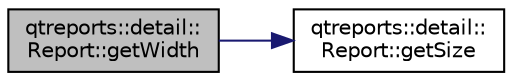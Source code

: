 digraph "qtreports::detail::Report::getWidth"
{
 // INTERACTIVE_SVG=YES
  bgcolor="transparent";
  edge [fontname="Helvetica",fontsize="10",labelfontname="Helvetica",labelfontsize="10"];
  node [fontname="Helvetica",fontsize="10",shape=record];
  rankdir="LR";
  Node1 [label="qtreports::detail::\lReport::getWidth",height=0.2,width=0.4,color="black", fillcolor="grey75", style="filled", fontcolor="black"];
  Node1 -> Node2 [color="midnightblue",fontsize="10",style="solid",fontname="Helvetica"];
  Node2 [label="qtreports::detail::\lReport::getSize",height=0.2,width=0.4,color="black",URL="$classqtreports_1_1detail_1_1_report.html#ad6d9cd7ef861c34b1982b7bec95873ed",tooltip="Возвращает размер отчета "];
}
